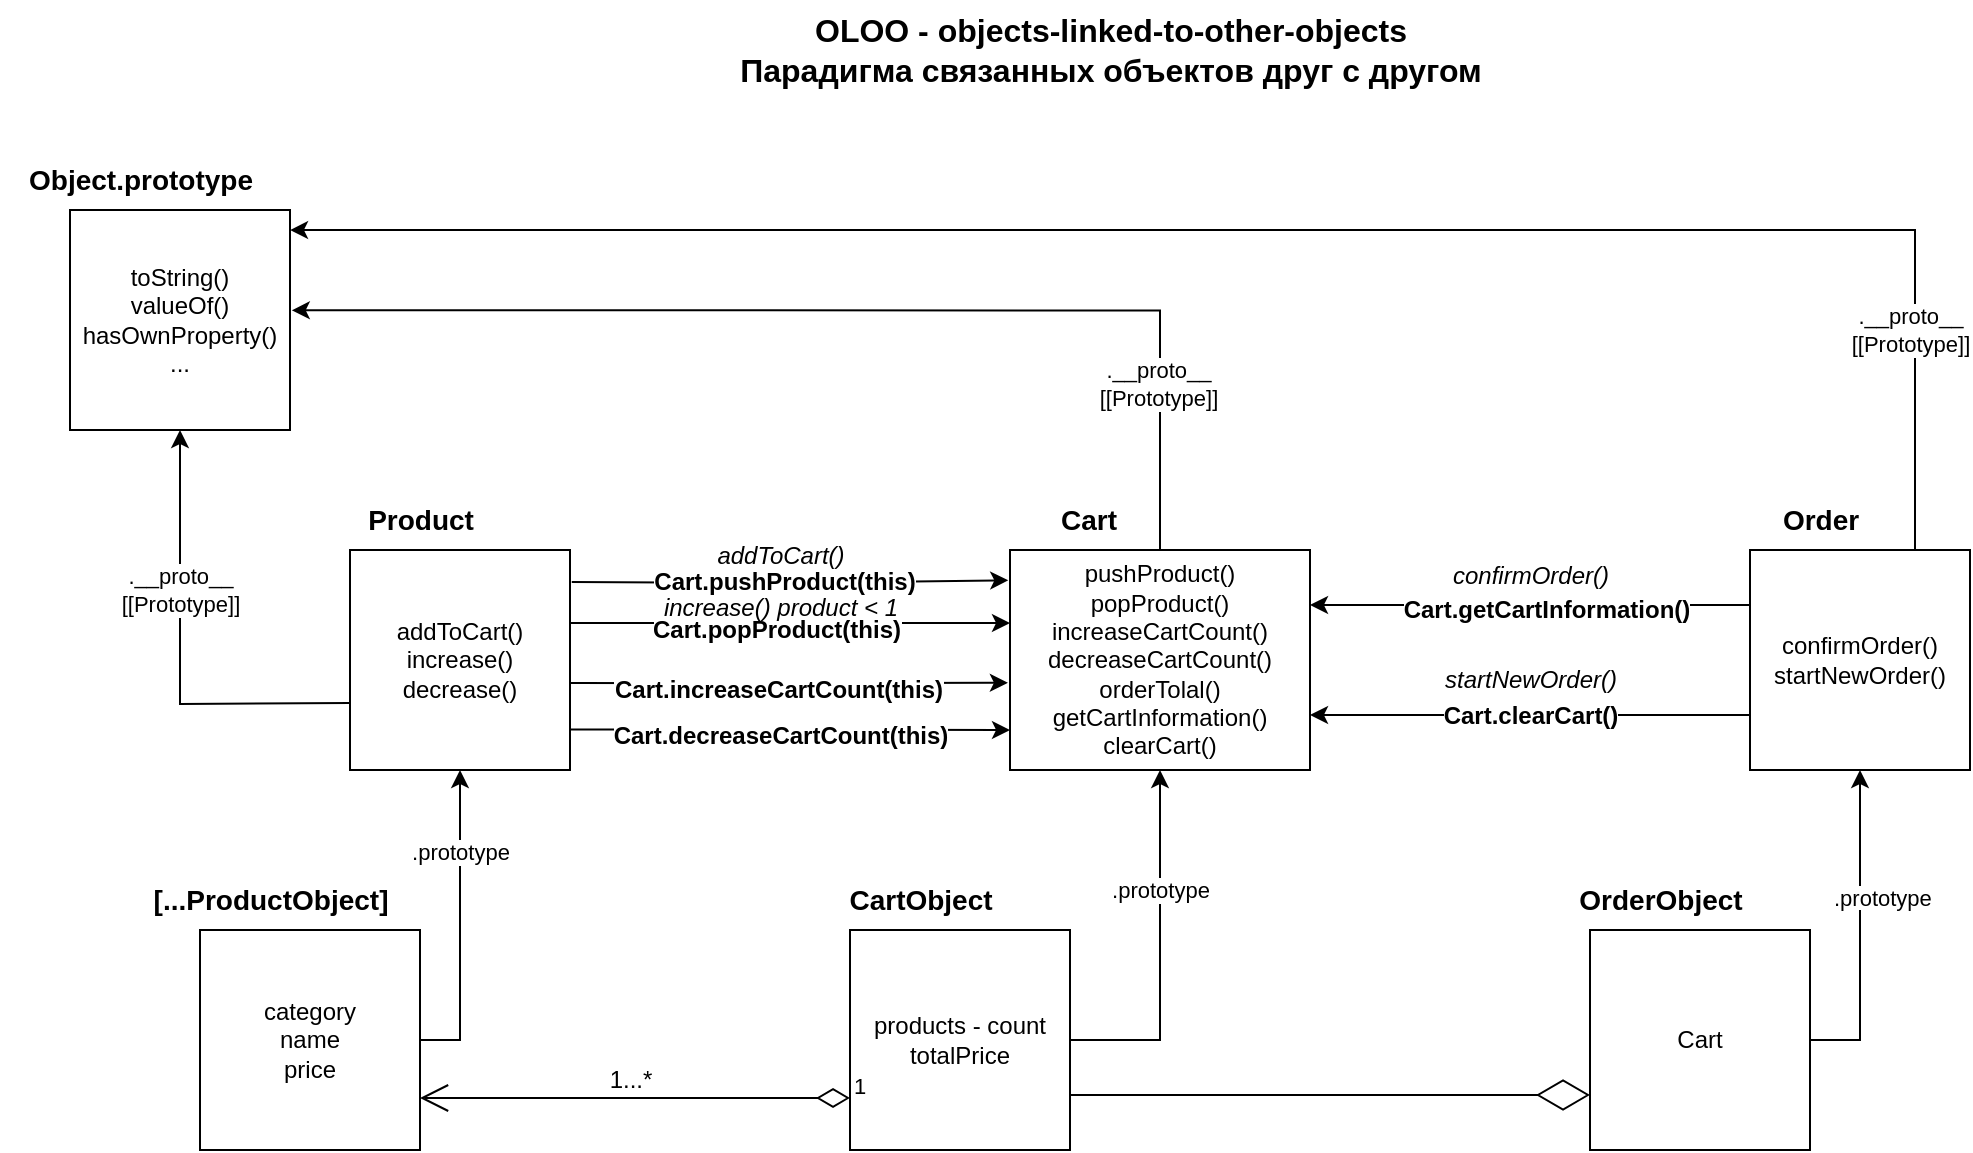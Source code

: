 <mxfile version="24.7.17">
  <diagram name="Страница — 1" id="jByGepC68z2pDkWntIZt">
    <mxGraphModel dx="1247" dy="630" grid="1" gridSize="10" guides="1" tooltips="1" connect="1" arrows="1" fold="1" page="1" pageScale="1" pageWidth="827" pageHeight="1169" math="0" shadow="0">
      <root>
        <mxCell id="0" />
        <mxCell id="1" parent="0" />
        <mxCell id="TwySmjNxWrajXWgp9aNd-3" value="&lt;font style=&quot;font-size: 16px;&quot;&gt;&lt;b&gt;OLOO -&amp;nbsp;objects-linked-to-other-objects&lt;/b&gt;&lt;/font&gt;&lt;div style=&quot;font-size: 16px;&quot;&gt;&lt;font style=&quot;font-size: 16px;&quot;&gt;&lt;b&gt;Парадигма связанных объектов друг с другом&lt;/b&gt;&lt;/font&gt;&lt;/div&gt;" style="text;html=1;align=center;verticalAlign=middle;resizable=0;points=[];autosize=1;strokeColor=none;fillColor=none;" vertex="1" parent="1">
          <mxGeometry x="415" y="105" width="390" height="50" as="geometry" />
        </mxCell>
        <mxCell id="TwySmjNxWrajXWgp9aNd-6" value="" style="group" vertex="1" connectable="0" parent="1">
          <mxGeometry x="230" y="350" width="110" height="140" as="geometry" />
        </mxCell>
        <mxCell id="TwySmjNxWrajXWgp9aNd-2" value="addToCart()&lt;div&gt;increase()&lt;/div&gt;&lt;div&gt;decrease()&lt;/div&gt;" style="html=1;whiteSpace=wrap;align=center;" vertex="1" parent="TwySmjNxWrajXWgp9aNd-6">
          <mxGeometry y="30" width="110" height="110" as="geometry" />
        </mxCell>
        <mxCell id="TwySmjNxWrajXWgp9aNd-5" value="&lt;b&gt;&lt;font style=&quot;font-size: 14px;&quot;&gt;Product&lt;/font&gt;&lt;/b&gt;" style="text;html=1;align=center;verticalAlign=middle;resizable=0;points=[];autosize=1;strokeColor=none;fillColor=none;" vertex="1" parent="TwySmjNxWrajXWgp9aNd-6">
          <mxGeometry x="-5" width="80" height="30" as="geometry" />
        </mxCell>
        <mxCell id="TwySmjNxWrajXWgp9aNd-31" value="" style="group" vertex="1" connectable="0" parent="1">
          <mxGeometry x="560" y="350" width="150" height="140" as="geometry" />
        </mxCell>
        <mxCell id="TwySmjNxWrajXWgp9aNd-32" value="pushProduct()&lt;div&gt;popProduct()&lt;/div&gt;&lt;div&gt;increaseCartCount()&lt;/div&gt;&lt;div&gt;decreaseCartCount()&lt;/div&gt;&lt;div&gt;orderTolal()&lt;/div&gt;&lt;div&gt;getCartInformation()&lt;/div&gt;&lt;div&gt;clearCart()&lt;/div&gt;" style="html=1;whiteSpace=wrap;align=center;" vertex="1" parent="TwySmjNxWrajXWgp9aNd-31">
          <mxGeometry y="30" width="150" height="110" as="geometry" />
        </mxCell>
        <mxCell id="TwySmjNxWrajXWgp9aNd-33" value="&lt;span style=&quot;font-size: 14px;&quot;&gt;&lt;b&gt;Cart&lt;/b&gt;&lt;/span&gt;" style="text;html=1;align=center;verticalAlign=middle;resizable=0;points=[];autosize=1;strokeColor=none;fillColor=none;" vertex="1" parent="TwySmjNxWrajXWgp9aNd-31">
          <mxGeometry x="13.636" width="50" height="30" as="geometry" />
        </mxCell>
        <mxCell id="TwySmjNxWrajXWgp9aNd-34" value="" style="group" vertex="1" connectable="0" parent="1">
          <mxGeometry x="90" y="180" width="110" height="140" as="geometry" />
        </mxCell>
        <mxCell id="TwySmjNxWrajXWgp9aNd-35" value="toString()&lt;div&gt;valueOf()&lt;/div&gt;&lt;div&gt;hasOwnProperty()&lt;/div&gt;&lt;div&gt;...&lt;/div&gt;" style="html=1;whiteSpace=wrap;align=center;" vertex="1" parent="TwySmjNxWrajXWgp9aNd-34">
          <mxGeometry y="30" width="110" height="110" as="geometry" />
        </mxCell>
        <mxCell id="TwySmjNxWrajXWgp9aNd-36" value="&lt;b&gt;&lt;font style=&quot;font-size: 14px;&quot;&gt;Object.prototype&lt;/font&gt;&lt;/b&gt;" style="text;html=1;align=center;verticalAlign=middle;resizable=0;points=[];autosize=1;strokeColor=none;fillColor=none;" vertex="1" parent="TwySmjNxWrajXWgp9aNd-34">
          <mxGeometry x="-35" width="140" height="30" as="geometry" />
        </mxCell>
        <mxCell id="TwySmjNxWrajXWgp9aNd-37" style="edgeStyle=orthogonalEdgeStyle;rounded=0;orthogonalLoop=1;jettySize=auto;html=1;exitX=0;exitY=0.5;exitDx=0;exitDy=0;entryX=0.5;entryY=1;entryDx=0;entryDy=0;" edge="1" parent="1" target="TwySmjNxWrajXWgp9aNd-35">
          <mxGeometry relative="1" as="geometry">
            <mxPoint x="230" y="456.54" as="sourcePoint" />
            <mxPoint x="140.05" y="340.0" as="targetPoint" />
          </mxGeometry>
        </mxCell>
        <mxCell id="TwySmjNxWrajXWgp9aNd-38" value=".__proto__&lt;div&gt;[[Prototype]]&lt;/div&gt;" style="edgeLabel;html=1;align=center;verticalAlign=middle;resizable=0;points=[];" vertex="1" connectable="0" parent="TwySmjNxWrajXWgp9aNd-37">
          <mxGeometry x="0.285" relative="1" as="geometry">
            <mxPoint as="offset" />
          </mxGeometry>
        </mxCell>
        <mxCell id="TwySmjNxWrajXWgp9aNd-39" style="edgeStyle=orthogonalEdgeStyle;rounded=0;orthogonalLoop=1;jettySize=auto;html=1;exitX=0.5;exitY=0;exitDx=0;exitDy=0;entryX=1.008;entryY=0.456;entryDx=0;entryDy=0;entryPerimeter=0;" edge="1" parent="1" source="TwySmjNxWrajXWgp9aNd-32" target="TwySmjNxWrajXWgp9aNd-35">
          <mxGeometry relative="1" as="geometry" />
        </mxCell>
        <mxCell id="TwySmjNxWrajXWgp9aNd-42" value=".__proto__&lt;div&gt;[[Prototype]]&lt;/div&gt;" style="edgeLabel;html=1;align=center;verticalAlign=middle;resizable=0;points=[];" vertex="1" connectable="0" parent="TwySmjNxWrajXWgp9aNd-39">
          <mxGeometry x="-0.698" y="1" relative="1" as="geometry">
            <mxPoint as="offset" />
          </mxGeometry>
        </mxCell>
        <mxCell id="TwySmjNxWrajXWgp9aNd-40" style="edgeStyle=orthogonalEdgeStyle;rounded=0;orthogonalLoop=1;jettySize=auto;html=1;exitX=1.008;exitY=0.1;exitDx=0;exitDy=0;entryX=-0.008;entryY=0.092;entryDx=0;entryDy=0;exitPerimeter=0;entryPerimeter=0;" edge="1" parent="1">
          <mxGeometry relative="1" as="geometry">
            <mxPoint x="340.88" y="396" as="sourcePoint" />
            <mxPoint x="559.12" y="395.12" as="targetPoint" />
          </mxGeometry>
        </mxCell>
        <mxCell id="TwySmjNxWrajXWgp9aNd-41" value="&lt;font style=&quot;font-size: 12px;&quot;&gt;&lt;b&gt;Cart.pushProduct(this)&lt;/b&gt;&lt;/font&gt;" style="edgeLabel;html=1;align=center;verticalAlign=middle;resizable=0;points=[];" vertex="1" connectable="0" parent="TwySmjNxWrajXWgp9aNd-40">
          <mxGeometry x="-0.076" y="1" relative="1" as="geometry">
            <mxPoint x="5" as="offset" />
          </mxGeometry>
        </mxCell>
        <mxCell id="TwySmjNxWrajXWgp9aNd-43" value="" style="group" vertex="1" connectable="0" parent="1">
          <mxGeometry x="155" y="540" width="110" height="140" as="geometry" />
        </mxCell>
        <mxCell id="TwySmjNxWrajXWgp9aNd-44" value="category&lt;div&gt;name&lt;/div&gt;&lt;div&gt;price&lt;/div&gt;" style="html=1;whiteSpace=wrap;align=center;" vertex="1" parent="TwySmjNxWrajXWgp9aNd-43">
          <mxGeometry y="30" width="110" height="110" as="geometry" />
        </mxCell>
        <mxCell id="TwySmjNxWrajXWgp9aNd-45" value="&lt;b&gt;&lt;font style=&quot;font-size: 14px;&quot;&gt;[...ProductObject]&lt;/font&gt;&lt;/b&gt;" style="text;html=1;align=center;verticalAlign=middle;resizable=0;points=[];autosize=1;strokeColor=none;fillColor=none;" vertex="1" parent="TwySmjNxWrajXWgp9aNd-43">
          <mxGeometry x="-35" width="140" height="30" as="geometry" />
        </mxCell>
        <mxCell id="TwySmjNxWrajXWgp9aNd-46" style="edgeStyle=orthogonalEdgeStyle;rounded=0;orthogonalLoop=1;jettySize=auto;html=1;exitX=1;exitY=0.5;exitDx=0;exitDy=0;entryX=0.5;entryY=1;entryDx=0;entryDy=0;" edge="1" parent="1" source="TwySmjNxWrajXWgp9aNd-44" target="TwySmjNxWrajXWgp9aNd-2">
          <mxGeometry relative="1" as="geometry" />
        </mxCell>
        <mxCell id="TwySmjNxWrajXWgp9aNd-54" value=".prototype" style="edgeLabel;html=1;align=center;verticalAlign=middle;resizable=0;points=[];" vertex="1" connectable="0" parent="TwySmjNxWrajXWgp9aNd-46">
          <mxGeometry x="0.471" relative="1" as="geometry">
            <mxPoint as="offset" />
          </mxGeometry>
        </mxCell>
        <mxCell id="TwySmjNxWrajXWgp9aNd-48" style="edgeStyle=orthogonalEdgeStyle;rounded=0;orthogonalLoop=1;jettySize=auto;html=1;exitX=1;exitY=0.25;exitDx=0;exitDy=0;entryX=0;entryY=0.25;entryDx=0;entryDy=0;" edge="1" parent="1">
          <mxGeometry relative="1" as="geometry">
            <mxPoint x="340" y="416.5" as="sourcePoint" />
            <mxPoint x="560" y="416.5" as="targetPoint" />
          </mxGeometry>
        </mxCell>
        <mxCell id="TwySmjNxWrajXWgp9aNd-50" value="&lt;b style=&quot;font-size: 12px;&quot;&gt;Cart.popProduct(this)&lt;/b&gt;" style="edgeLabel;html=1;align=center;verticalAlign=middle;resizable=0;points=[];" vertex="1" connectable="0" parent="TwySmjNxWrajXWgp9aNd-48">
          <mxGeometry x="-0.114" y="-3" relative="1" as="geometry">
            <mxPoint x="5" as="offset" />
          </mxGeometry>
        </mxCell>
        <mxCell id="TwySmjNxWrajXWgp9aNd-51" value="" style="group" vertex="1" connectable="0" parent="1">
          <mxGeometry x="480" y="540" width="110" height="140" as="geometry" />
        </mxCell>
        <mxCell id="TwySmjNxWrajXWgp9aNd-52" value="products - count&lt;div&gt;totalPrice&lt;/div&gt;" style="html=1;whiteSpace=wrap;align=center;" vertex="1" parent="TwySmjNxWrajXWgp9aNd-51">
          <mxGeometry y="30" width="110" height="110" as="geometry" />
        </mxCell>
        <mxCell id="TwySmjNxWrajXWgp9aNd-53" value="&lt;span style=&quot;font-size: 14px;&quot;&gt;&lt;b&gt;CartObject&lt;/b&gt;&lt;/span&gt;" style="text;html=1;align=center;verticalAlign=middle;resizable=0;points=[];autosize=1;strokeColor=none;fillColor=none;" vertex="1" parent="TwySmjNxWrajXWgp9aNd-51">
          <mxGeometry x="-15" width="100" height="30" as="geometry" />
        </mxCell>
        <mxCell id="TwySmjNxWrajXWgp9aNd-55" style="edgeStyle=orthogonalEdgeStyle;rounded=0;orthogonalLoop=1;jettySize=auto;html=1;exitX=1;exitY=0.5;exitDx=0;exitDy=0;entryX=0.5;entryY=1;entryDx=0;entryDy=0;" edge="1" parent="1" source="TwySmjNxWrajXWgp9aNd-52" target="TwySmjNxWrajXWgp9aNd-32">
          <mxGeometry relative="1" as="geometry" />
        </mxCell>
        <mxCell id="TwySmjNxWrajXWgp9aNd-56" value=".prototype" style="edgeLabel;html=1;align=center;verticalAlign=middle;resizable=0;points=[];" vertex="1" connectable="0" parent="TwySmjNxWrajXWgp9aNd-55">
          <mxGeometry x="0.331" relative="1" as="geometry">
            <mxPoint as="offset" />
          </mxGeometry>
        </mxCell>
        <mxCell id="TwySmjNxWrajXWgp9aNd-64" value="&lt;i&gt;addToCart()&lt;/i&gt;" style="text;html=1;align=center;verticalAlign=middle;resizable=0;points=[];autosize=1;strokeColor=none;fillColor=none;" vertex="1" parent="1">
          <mxGeometry x="400" y="368" width="90" height="30" as="geometry" />
        </mxCell>
        <mxCell id="TwySmjNxWrajXWgp9aNd-65" value="&lt;i&gt;increase() product &amp;lt; 1&lt;/i&gt;" style="text;html=1;align=center;verticalAlign=middle;resizable=0;points=[];autosize=1;strokeColor=none;fillColor=none;" vertex="1" parent="1">
          <mxGeometry x="375" y="394" width="140" height="30" as="geometry" />
        </mxCell>
        <mxCell id="TwySmjNxWrajXWgp9aNd-66" style="edgeStyle=orthogonalEdgeStyle;rounded=0;orthogonalLoop=1;jettySize=auto;html=1;entryX=-0.007;entryY=0.658;entryDx=0;entryDy=0;entryPerimeter=0;exitX=0.999;exitY=0.605;exitDx=0;exitDy=0;exitPerimeter=0;" edge="1" parent="1" source="TwySmjNxWrajXWgp9aNd-2">
          <mxGeometry relative="1" as="geometry">
            <mxPoint x="360" y="447" as="sourcePoint" />
            <mxPoint x="558.95" y="446.38" as="targetPoint" />
          </mxGeometry>
        </mxCell>
        <mxCell id="TwySmjNxWrajXWgp9aNd-67" value="&lt;b style=&quot;font-size: 12px;&quot;&gt;Cart.increaseCartCount(this)&lt;/b&gt;" style="edgeLabel;html=1;align=center;verticalAlign=middle;resizable=0;points=[];" vertex="1" connectable="0" parent="TwySmjNxWrajXWgp9aNd-66">
          <mxGeometry x="-0.114" y="-3" relative="1" as="geometry">
            <mxPoint x="7" as="offset" />
          </mxGeometry>
        </mxCell>
        <mxCell id="TwySmjNxWrajXWgp9aNd-68" style="edgeStyle=orthogonalEdgeStyle;rounded=0;orthogonalLoop=1;jettySize=auto;html=1;exitX=0.999;exitY=0.816;exitDx=0;exitDy=0;exitPerimeter=0;" edge="1" parent="1" source="TwySmjNxWrajXWgp9aNd-2">
          <mxGeometry relative="1" as="geometry">
            <mxPoint x="351" y="470" as="sourcePoint" />
            <mxPoint x="560" y="470" as="targetPoint" />
          </mxGeometry>
        </mxCell>
        <mxCell id="TwySmjNxWrajXWgp9aNd-69" value="&lt;b style=&quot;font-size: 12px;&quot;&gt;Cart.decreaseCartCount(this)&lt;/b&gt;" style="edgeLabel;html=1;align=center;verticalAlign=middle;resizable=0;points=[];" vertex="1" connectable="0" parent="TwySmjNxWrajXWgp9aNd-68">
          <mxGeometry x="-0.114" y="-3" relative="1" as="geometry">
            <mxPoint x="7" as="offset" />
          </mxGeometry>
        </mxCell>
        <mxCell id="TwySmjNxWrajXWgp9aNd-70" value="1...*" style="text;html=1;align=center;verticalAlign=middle;resizable=0;points=[];autosize=1;strokeColor=none;fillColor=none;" vertex="1" parent="1">
          <mxGeometry x="350" y="630" width="40" height="30" as="geometry" />
        </mxCell>
        <mxCell id="TwySmjNxWrajXWgp9aNd-75" value="1" style="endArrow=open;html=1;endSize=12;startArrow=diamondThin;startSize=14;startFill=0;edgeStyle=orthogonalEdgeStyle;align=left;verticalAlign=bottom;rounded=0;entryX=1;entryY=0.75;entryDx=0;entryDy=0;exitX=0;exitY=0.75;exitDx=0;exitDy=0;" edge="1" parent="1">
          <mxGeometry x="-1" y="3" relative="1" as="geometry">
            <mxPoint x="480" y="654" as="sourcePoint" />
            <mxPoint x="265" y="654" as="targetPoint" />
          </mxGeometry>
        </mxCell>
        <mxCell id="TwySmjNxWrajXWgp9aNd-80" value="" style="group" vertex="1" connectable="0" parent="1">
          <mxGeometry x="930" y="350" width="110" height="140" as="geometry" />
        </mxCell>
        <mxCell id="TwySmjNxWrajXWgp9aNd-81" value="confirmOrder()&lt;div&gt;startNewOrder()&lt;/div&gt;" style="html=1;whiteSpace=wrap;align=center;" vertex="1" parent="TwySmjNxWrajXWgp9aNd-80">
          <mxGeometry y="30" width="110" height="110" as="geometry" />
        </mxCell>
        <mxCell id="TwySmjNxWrajXWgp9aNd-82" value="&lt;b&gt;&lt;font style=&quot;font-size: 14px;&quot;&gt;Order&lt;/font&gt;&lt;/b&gt;" style="text;html=1;align=center;verticalAlign=middle;resizable=0;points=[];autosize=1;strokeColor=none;fillColor=none;" vertex="1" parent="TwySmjNxWrajXWgp9aNd-80">
          <mxGeometry x="5" width="60" height="30" as="geometry" />
        </mxCell>
        <mxCell id="TwySmjNxWrajXWgp9aNd-87" style="edgeStyle=orthogonalEdgeStyle;rounded=0;orthogonalLoop=1;jettySize=auto;html=1;exitX=0;exitY=0.25;exitDx=0;exitDy=0;entryX=1;entryY=0.25;entryDx=0;entryDy=0;" edge="1" parent="1" source="TwySmjNxWrajXWgp9aNd-81" target="TwySmjNxWrajXWgp9aNd-32">
          <mxGeometry relative="1" as="geometry" />
        </mxCell>
        <mxCell id="TwySmjNxWrajXWgp9aNd-88" value="&lt;font style=&quot;font-size: 12px;&quot;&gt;&lt;b&gt;Cart.getCartInformation()&lt;/b&gt;&lt;/font&gt;" style="edgeLabel;html=1;align=center;verticalAlign=middle;resizable=0;points=[];" vertex="1" connectable="0" parent="TwySmjNxWrajXWgp9aNd-87">
          <mxGeometry x="-0.285" relative="1" as="geometry">
            <mxPoint x="-24" y="2" as="offset" />
          </mxGeometry>
        </mxCell>
        <mxCell id="TwySmjNxWrajXWgp9aNd-89" value="&lt;i&gt;confirmOrder()&lt;/i&gt;" style="text;html=1;align=center;verticalAlign=middle;resizable=0;points=[];autosize=1;strokeColor=none;fillColor=none;" vertex="1" parent="1">
          <mxGeometry x="770" y="378" width="100" height="30" as="geometry" />
        </mxCell>
        <mxCell id="TwySmjNxWrajXWgp9aNd-91" style="edgeStyle=orthogonalEdgeStyle;rounded=0;orthogonalLoop=1;jettySize=auto;html=1;exitX=0.75;exitY=0;exitDx=0;exitDy=0;entryX=1;entryY=0.091;entryDx=0;entryDy=0;entryPerimeter=0;" edge="1" parent="1" source="TwySmjNxWrajXWgp9aNd-81" target="TwySmjNxWrajXWgp9aNd-35">
          <mxGeometry relative="1" as="geometry" />
        </mxCell>
        <mxCell id="TwySmjNxWrajXWgp9aNd-92" value=".__proto__&lt;div&gt;[[Prototype]]&lt;/div&gt;" style="edgeLabel;html=1;align=center;verticalAlign=middle;resizable=0;points=[];" vertex="1" connectable="0" parent="1">
          <mxGeometry x="1010" y="270.0" as="geometry" />
        </mxCell>
        <mxCell id="TwySmjNxWrajXWgp9aNd-93" style="edgeStyle=orthogonalEdgeStyle;rounded=0;orthogonalLoop=1;jettySize=auto;html=1;exitX=0;exitY=0.75;exitDx=0;exitDy=0;entryX=1;entryY=0.75;entryDx=0;entryDy=0;" edge="1" parent="1" source="TwySmjNxWrajXWgp9aNd-81" target="TwySmjNxWrajXWgp9aNd-32">
          <mxGeometry relative="1" as="geometry" />
        </mxCell>
        <mxCell id="TwySmjNxWrajXWgp9aNd-94" value="&lt;font style=&quot;font-size: 12px;&quot;&gt;&lt;b&gt;Cart.clearCart()&lt;/b&gt;&lt;/font&gt;" style="edgeLabel;html=1;align=center;verticalAlign=middle;resizable=0;points=[];" vertex="1" connectable="0" parent="TwySmjNxWrajXWgp9aNd-93">
          <mxGeometry x="0.0" relative="1" as="geometry">
            <mxPoint as="offset" />
          </mxGeometry>
        </mxCell>
        <mxCell id="TwySmjNxWrajXWgp9aNd-95" value="&lt;i&gt;startNewOrder()&lt;/i&gt;" style="text;html=1;align=center;verticalAlign=middle;resizable=0;points=[];autosize=1;strokeColor=none;fillColor=none;" vertex="1" parent="1">
          <mxGeometry x="765" y="430" width="110" height="30" as="geometry" />
        </mxCell>
        <mxCell id="TwySmjNxWrajXWgp9aNd-96" value="" style="group" vertex="1" connectable="0" parent="1">
          <mxGeometry x="850" y="540" width="110" height="140" as="geometry" />
        </mxCell>
        <mxCell id="TwySmjNxWrajXWgp9aNd-97" value="Cart" style="html=1;whiteSpace=wrap;align=center;" vertex="1" parent="TwySmjNxWrajXWgp9aNd-96">
          <mxGeometry y="30" width="110" height="110" as="geometry" />
        </mxCell>
        <mxCell id="TwySmjNxWrajXWgp9aNd-98" value="&lt;span style=&quot;font-size: 14px;&quot;&gt;&lt;b&gt;OrderObject&lt;/b&gt;&lt;/span&gt;" style="text;html=1;align=center;verticalAlign=middle;resizable=0;points=[];autosize=1;strokeColor=none;fillColor=none;" vertex="1" parent="TwySmjNxWrajXWgp9aNd-96">
          <mxGeometry x="-20" width="110" height="30" as="geometry" />
        </mxCell>
        <mxCell id="TwySmjNxWrajXWgp9aNd-106" value="" style="endArrow=diamondThin;endFill=0;endSize=24;html=1;rounded=0;entryX=0;entryY=0.75;entryDx=0;entryDy=0;exitX=1;exitY=0.75;exitDx=0;exitDy=0;" edge="1" parent="1" source="TwySmjNxWrajXWgp9aNd-52" target="TwySmjNxWrajXWgp9aNd-97">
          <mxGeometry width="160" relative="1" as="geometry">
            <mxPoint x="605" y="700" as="sourcePoint" />
            <mxPoint x="765" y="700" as="targetPoint" />
          </mxGeometry>
        </mxCell>
        <mxCell id="TwySmjNxWrajXWgp9aNd-107" style="edgeStyle=orthogonalEdgeStyle;rounded=0;orthogonalLoop=1;jettySize=auto;html=1;exitX=1;exitY=0.5;exitDx=0;exitDy=0;entryX=0.5;entryY=1;entryDx=0;entryDy=0;" edge="1" parent="1" source="TwySmjNxWrajXWgp9aNd-97" target="TwySmjNxWrajXWgp9aNd-81">
          <mxGeometry relative="1" as="geometry" />
        </mxCell>
        <mxCell id="TwySmjNxWrajXWgp9aNd-108" value="&lt;span style=&quot;color: rgb(0, 0, 0); font-family: Helvetica; font-size: 11px; font-style: normal; font-variant-ligatures: normal; font-variant-caps: normal; font-weight: 400; letter-spacing: normal; orphans: 2; text-align: center; text-indent: 0px; text-transform: none; widows: 2; word-spacing: 0px; -webkit-text-stroke-width: 0px; white-space: nowrap; background-color: rgb(255, 255, 255); text-decoration-thickness: initial; text-decoration-style: initial; text-decoration-color: initial; display: inline !important; float: none;&quot;&gt;.prototype&lt;/span&gt;" style="text;whiteSpace=wrap;html=1;" vertex="1" parent="1">
          <mxGeometry x="970" y="540" width="60" height="30" as="geometry" />
        </mxCell>
      </root>
    </mxGraphModel>
  </diagram>
</mxfile>
